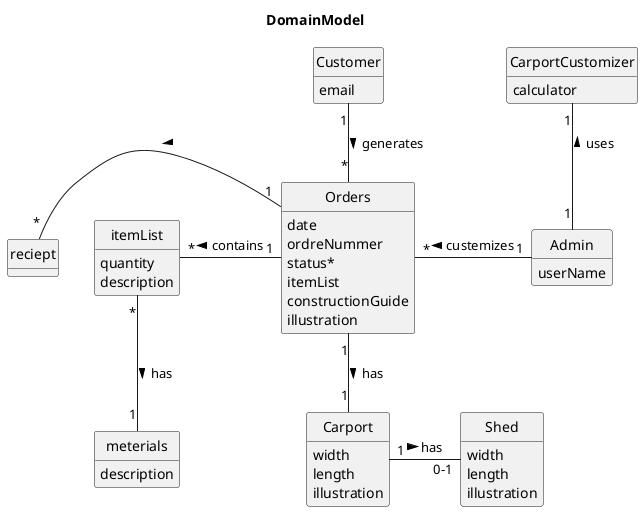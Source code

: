 @startuml
Title DomainModel
hide circle
hide methods

class Customer {
    email
}
class Admin{
    userName
}
class Orders{
    date
    ordreNummer
    status*
    itemList
    constructionGuide
    illustration

}
class Carport{
    width
    length
    illustration
}
class Shed{
   width
   length
   illustration
}
class CarportCustomizer{
    calculator
}

class itemList{
    quantity
    description
}
class meterials{
    description
}
class reciept{
}

Orders "*" -up- "1" Customer: generates <
Admin "1" -left- "*" Orders: > custemizes
Orders "1" -down- "1" Carport: has >
Carport "1" -right- "0-1" Shed: has >
Admin "1" -up- "1" CarportCustomizer :uses >
Orders "1" -left- "*" itemList: contains >
itemList "*" -down- "1" meterials: has >
Orders "1" -left- "*" reciept: >
@enduml
